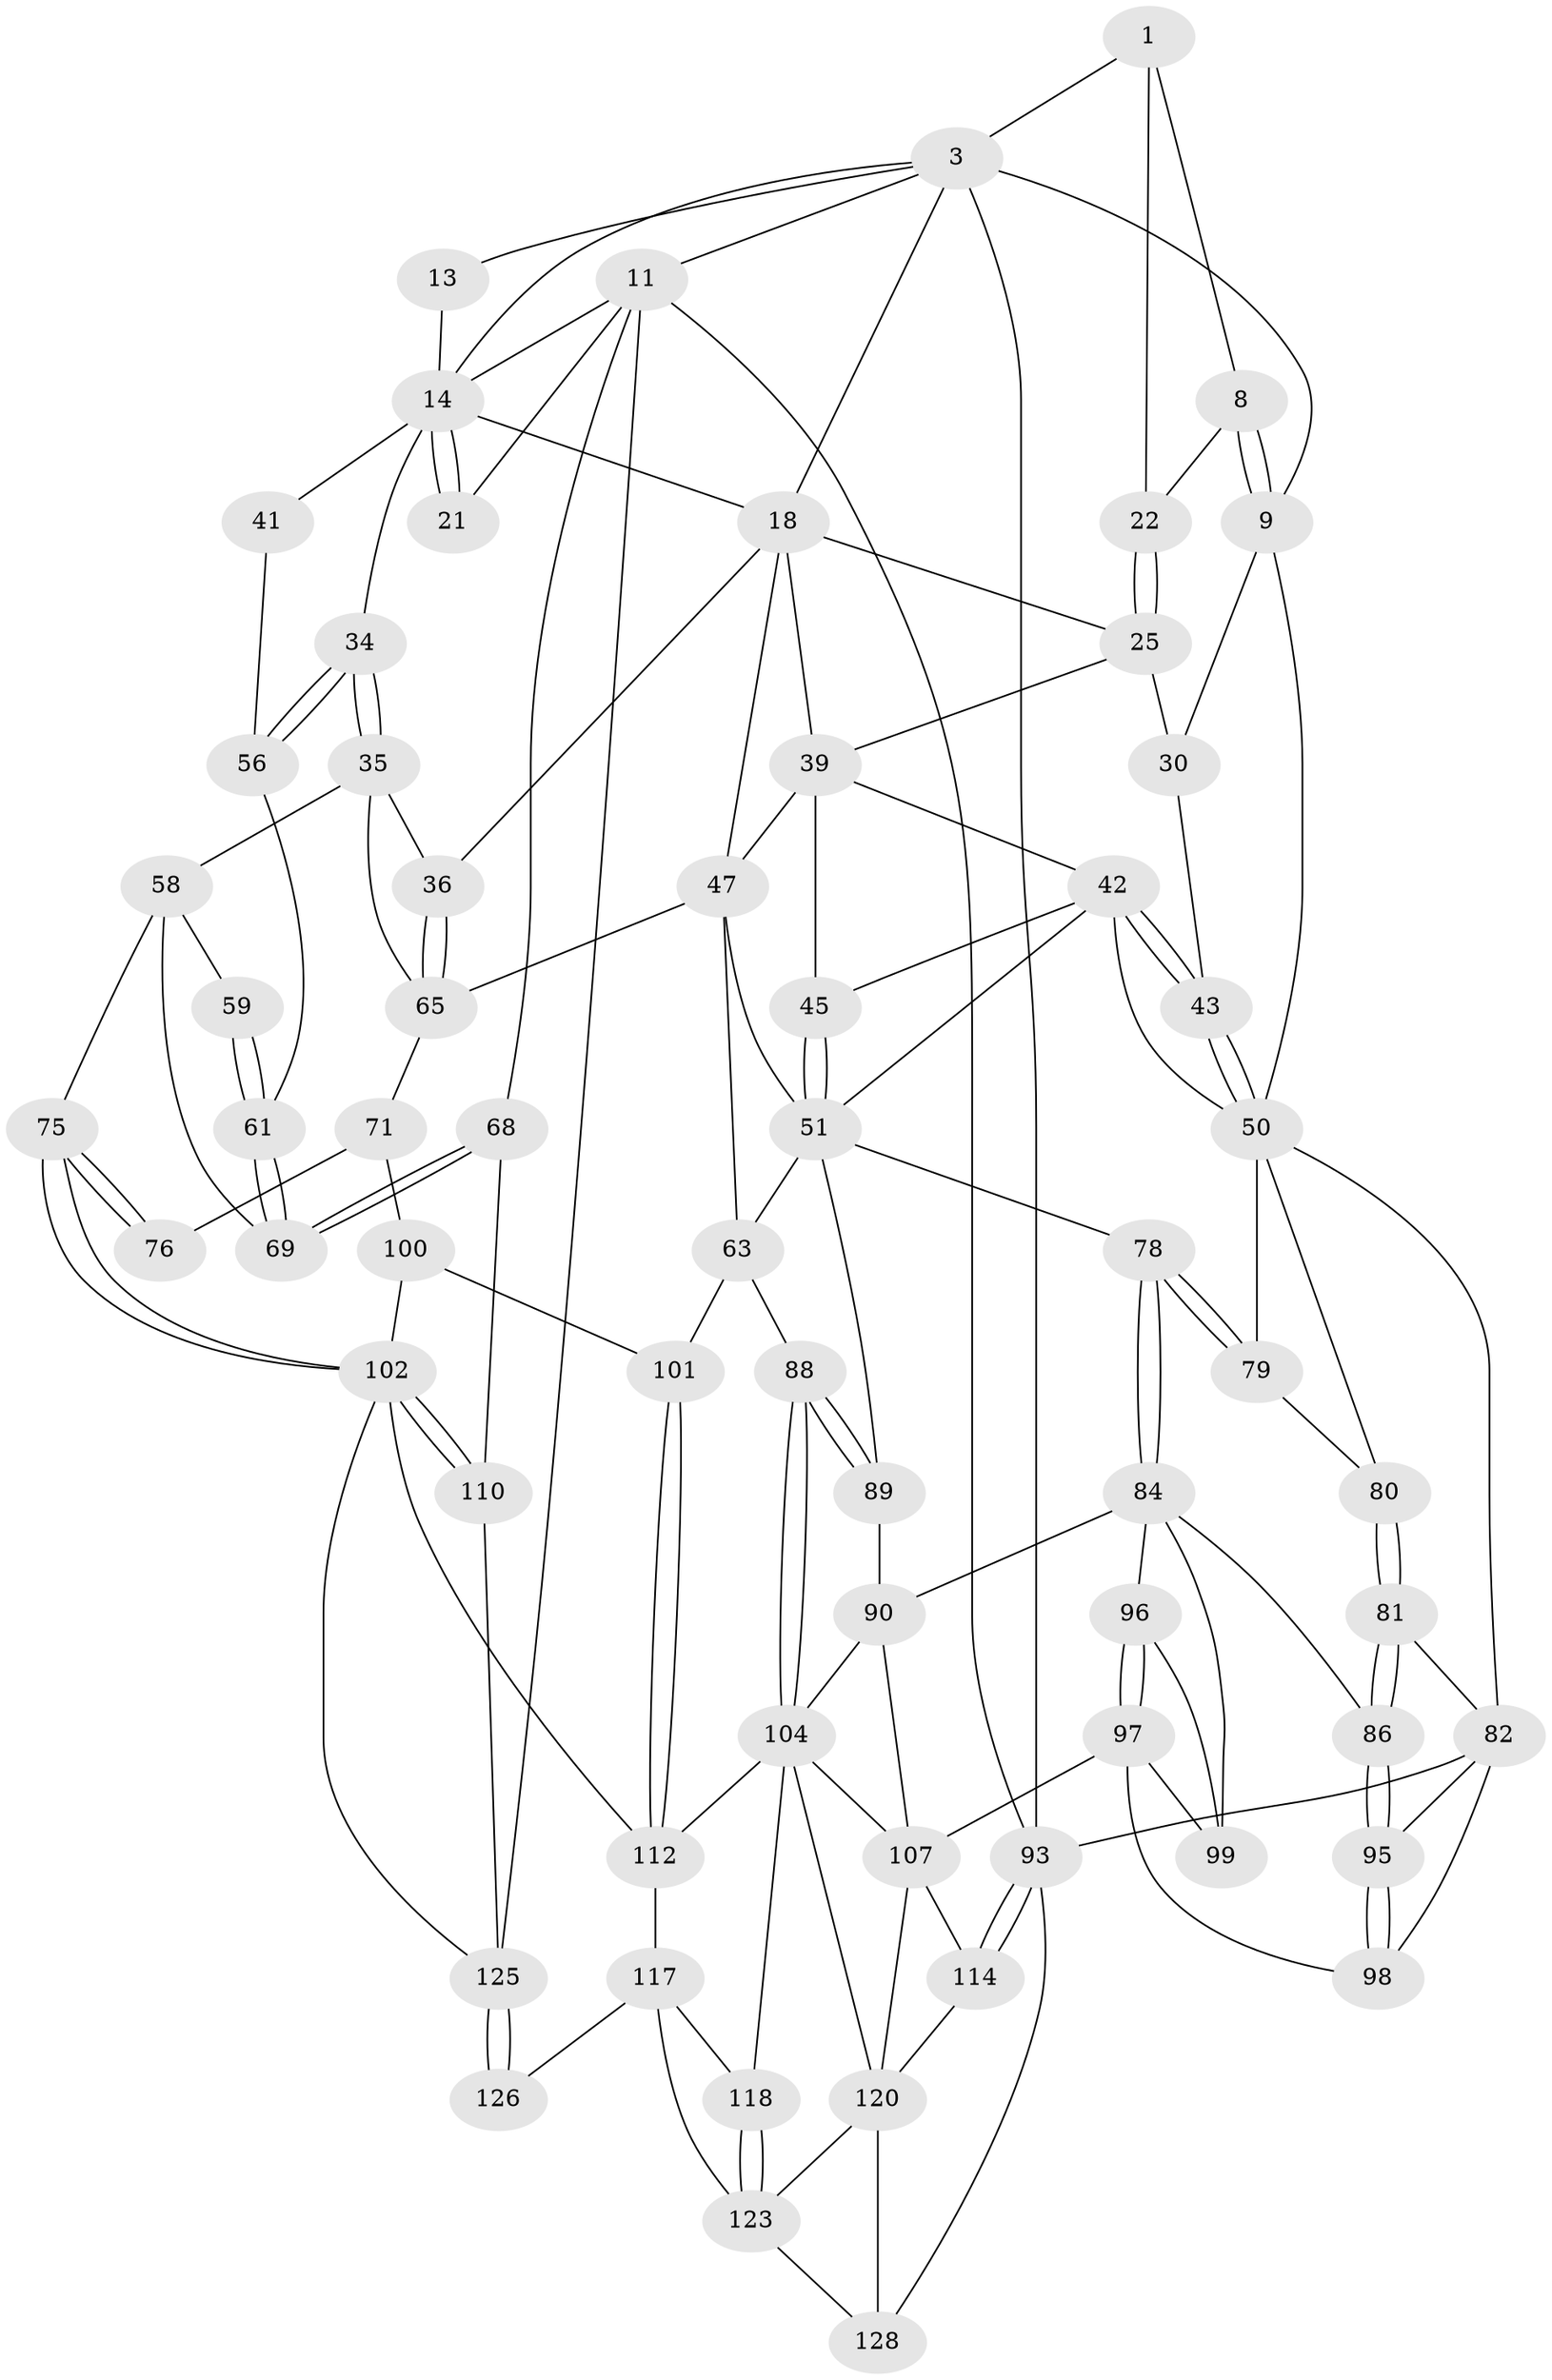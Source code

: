 // original degree distribution, {3: 0.03076923076923077, 5: 0.5230769230769231, 4: 0.2153846153846154, 6: 0.23076923076923078}
// Generated by graph-tools (version 1.1) at 2025/27/03/15/25 16:27:59]
// undirected, 65 vertices, 149 edges
graph export_dot {
graph [start="1"]
  node [color=gray90,style=filled];
  1 [pos="+0.13046370752462397+0",super="+2+7"];
  3 [pos="+0.4533077403556272+0",super="+4"];
  8 [pos="+0+0.19918206725433113"];
  9 [pos="+0+0.25531031063659854",super="+29"];
  11 [pos="+0.6264293905018777+0",super="+12"];
  13 [pos="+0.5995274617729844+0"];
  14 [pos="+0.747362831298379+0.08329790789155285",super="+15"];
  18 [pos="+0.5107536030581499+0.27975155002806074",super="+19+37"];
  21 [pos="+1+0"];
  22 [pos="+0.2695714939331695+0.13198566530646016",super="+23"];
  25 [pos="+0.2829627636655289+0.15600819985717154",super="+26"];
  30 [pos="+0+0.2965150899399481",super="+31"];
  34 [pos="+0.7589681280108422+0.33715046116825553"];
  35 [pos="+0.7357133811991331+0.35588577945095906",super="+57"];
  36 [pos="+0.5880743667303572+0.3652805230558724"];
  39 [pos="+0.3985053104739597+0.28258881899113375",super="+40+44"];
  41 [pos="+1+0"];
  42 [pos="+0.22994623854813306+0.29510649370065084",super="+46"];
  43 [pos="+0.13060599729882838+0.3473888673881108"];
  45 [pos="+0.30213534813735904+0.37540913341980864"];
  47 [pos="+0.38844664509847127+0.42950444749963046",super="+62+48"];
  50 [pos="+0.17140182249048144+0.496483697720962",super="+53"];
  51 [pos="+0.30115696484842663+0.44566552112756314",super="+52"];
  56 [pos="+0.868531342032841+0.34634012905865375",super="+60"];
  58 [pos="+0.8015436012312768+0.5563325502563277",super="+74"];
  59 [pos="+0.8609158967929947+0.4665304685596084"];
  61 [pos="+1+0.5236918999900146"];
  63 [pos="+0.420470068624825+0.5924102727181217",super="+87"];
  65 [pos="+0.5676526507498927+0.4290248696960297",super="+70+66"];
  68 [pos="+1+0.6102538538150774"];
  69 [pos="+1+0.5321723069153189"];
  71 [pos="+0.6678377458783565+0.5425035798278556",super="+72"];
  75 [pos="+0.8079169774593629+0.640870308886588"];
  76 [pos="+0.6920825756084192+0.5617050237423497"];
  78 [pos="+0.1785907212682326+0.5898154271553626"];
  79 [pos="+0.15918976252232672+0.5234417224488496"];
  80 [pos="+0.06518596942931416+0.5791303751951659"];
  81 [pos="+0.047870503533840064+0.6058643218232268"];
  82 [pos="+0+0.6056628631234818",super="+83"];
  84 [pos="+0.16768995944487963+0.6217563146950109",super="+85+91"];
  86 [pos="+0.05982509134766949+0.6378995510678795"];
  88 [pos="+0.3814729587501207+0.6833190533374397"];
  89 [pos="+0.262403570588294+0.6532459526458405"];
  90 [pos="+0.22540034947871268+0.6975081976718533",super="+106"];
  93 [pos="+0+1",super="+94"];
  95 [pos="+0.043417016562623284+0.6949419489149585"];
  96 [pos="+0.11452597065626731+0.6937145957746932"];
  97 [pos="+0.08450699590399238+0.728390873018138",super="+109"];
  98 [pos="+0.04010693587064142+0.7244104202649561"];
  99 [pos="+0.18330511395809868+0.7031447827026712"];
  100 [pos="+0.6083794149590873+0.6609924259977881"];
  101 [pos="+0.5021856091093607+0.7464297139796425"];
  102 [pos="+0.7500923259450525+0.7494405106910315",super="+103"];
  104 [pos="+0.366619525337795+0.726060589578246",super="+105"];
  107 [pos="+0.18166180136032606+0.82053698313626",super="+108+116"];
  110 [pos="+0.7985162489430677+0.7996270047759483"];
  112 [pos="+0.5108921584862671+0.8366875697648563",super="+113"];
  114 [pos="+0+0.9259236691121673"];
  117 [pos="+0.4777732703683418+0.8705254294790576",super="+127"];
  118 [pos="+0.34798367035907457+0.8473047809997082"];
  120 [pos="+0.21545468239496415+0.8739382570192683",super="+121+122"];
  123 [pos="+0.41554145269265563+1",super="+124"];
  125 [pos="+0.6175815123157335+0.9700283454134243",super="+129"];
  126 [pos="+0.5775128113927213+1"];
  128 [pos="+0.25354972095065026+1"];
  1 -- 3;
  1 -- 22 [weight=2];
  1 -- 8;
  3 -- 18;
  3 -- 93;
  3 -- 9;
  3 -- 11;
  3 -- 13;
  3 -- 14;
  8 -- 9;
  8 -- 9;
  8 -- 22;
  9 -- 30;
  9 -- 50;
  11 -- 14;
  11 -- 68;
  11 -- 21;
  11 -- 93;
  11 -- 125;
  13 -- 14;
  14 -- 21 [weight=2];
  14 -- 21;
  14 -- 34;
  14 -- 18;
  14 -- 41 [weight=2];
  18 -- 25;
  18 -- 39;
  18 -- 36;
  18 -- 47;
  22 -- 25 [weight=2];
  22 -- 25;
  25 -- 39;
  25 -- 30 [weight=2];
  30 -- 43;
  34 -- 35;
  34 -- 35;
  34 -- 56;
  34 -- 56;
  35 -- 36;
  35 -- 65;
  35 -- 58;
  36 -- 65;
  36 -- 65;
  39 -- 42;
  39 -- 47;
  39 -- 45;
  41 -- 56;
  42 -- 43;
  42 -- 43;
  42 -- 51;
  42 -- 50;
  42 -- 45;
  43 -- 50;
  43 -- 50;
  45 -- 51;
  45 -- 51;
  47 -- 65;
  47 -- 63;
  47 -- 51;
  50 -- 80;
  50 -- 82;
  50 -- 79;
  51 -- 78;
  51 -- 89;
  51 -- 63;
  56 -- 61;
  58 -- 59;
  58 -- 75;
  58 -- 69;
  59 -- 61;
  59 -- 61;
  61 -- 69;
  61 -- 69;
  63 -- 88;
  63 -- 101;
  65 -- 71 [weight=2];
  68 -- 69;
  68 -- 69;
  68 -- 110;
  71 -- 76 [weight=2];
  71 -- 100;
  75 -- 76;
  75 -- 76;
  75 -- 102;
  75 -- 102;
  78 -- 79;
  78 -- 79;
  78 -- 84;
  78 -- 84;
  79 -- 80;
  80 -- 81;
  80 -- 81;
  81 -- 82;
  81 -- 86;
  81 -- 86;
  82 -- 95;
  82 -- 93;
  82 -- 98;
  84 -- 96;
  84 -- 86;
  84 -- 90;
  84 -- 99;
  86 -- 95;
  86 -- 95;
  88 -- 89;
  88 -- 89;
  88 -- 104;
  88 -- 104;
  89 -- 90;
  90 -- 107;
  90 -- 104;
  93 -- 114;
  93 -- 114;
  93 -- 128;
  95 -- 98;
  95 -- 98;
  96 -- 97;
  96 -- 97;
  96 -- 99;
  97 -- 98;
  97 -- 99;
  97 -- 107;
  100 -- 101;
  100 -- 102;
  101 -- 112;
  101 -- 112;
  102 -- 110;
  102 -- 110;
  102 -- 112;
  102 -- 125;
  104 -- 112;
  104 -- 118;
  104 -- 107;
  104 -- 120;
  107 -- 114;
  107 -- 120;
  110 -- 125;
  112 -- 117;
  114 -- 120;
  117 -- 118;
  117 -- 123;
  117 -- 126;
  118 -- 123;
  118 -- 123;
  120 -- 128;
  120 -- 123;
  123 -- 128;
  125 -- 126 [weight=2];
  125 -- 126;
}
